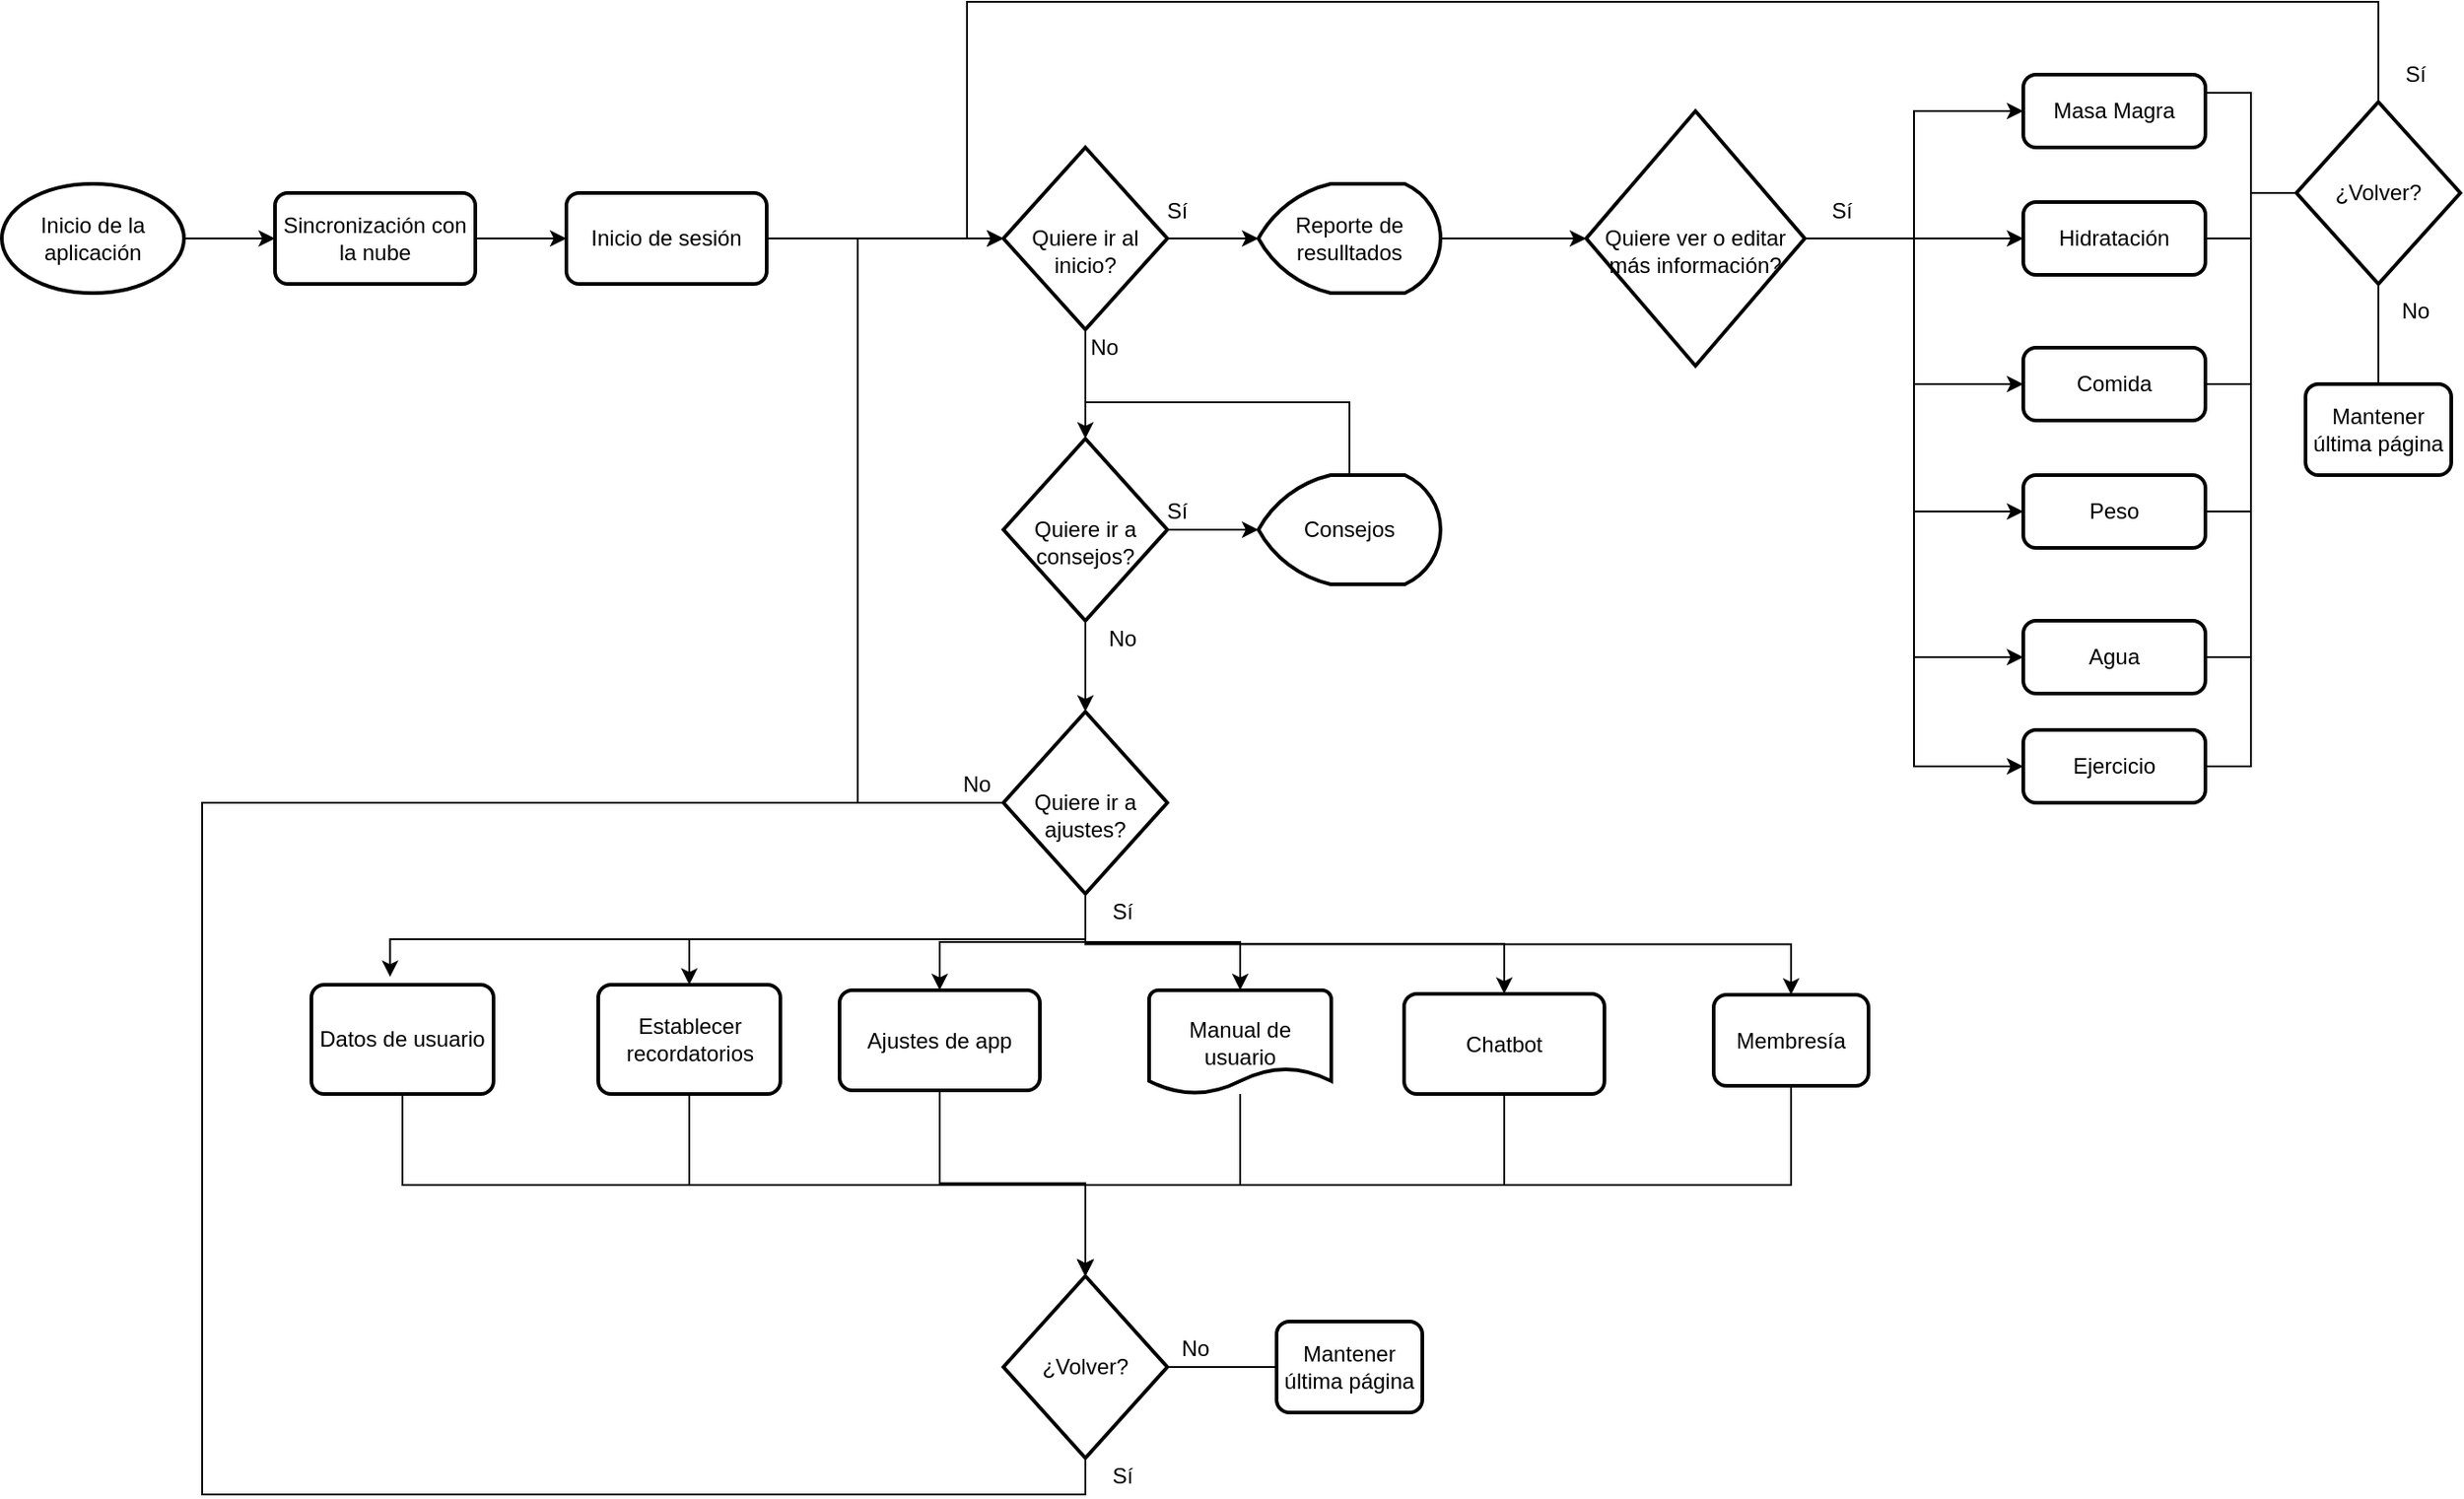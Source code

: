 <mxfile version="15.7.1" type="github">
  <diagram id="03ZAokcntrlKChbKRNU_" name="Page-1">
    <mxGraphModel dx="1635" dy="908" grid="1" gridSize="10" guides="1" tooltips="1" connect="1" arrows="1" fold="1" page="1" pageScale="1" pageWidth="1700" pageHeight="1100" math="0" shadow="0">
      <root>
        <mxCell id="0" />
        <mxCell id="1" parent="0" />
        <mxCell id="kHd_3ohGGgEumY1ikTWk-31" style="edgeStyle=orthogonalEdgeStyle;rounded=0;orthogonalLoop=1;jettySize=auto;html=1;exitX=1;exitY=0.5;exitDx=0;exitDy=0;exitPerimeter=0;entryX=0;entryY=0.5;entryDx=0;entryDy=0;" edge="1" parent="1" source="AI65t0Lun6rir1HkQO0F-2" target="AI65t0Lun6rir1HkQO0F-4">
          <mxGeometry relative="1" as="geometry" />
        </mxCell>
        <mxCell id="AI65t0Lun6rir1HkQO0F-2" value="Inicio de la aplicación" style="strokeWidth=2;html=1;shape=mxgraph.flowchart.start_1;whiteSpace=wrap;" parent="1" vertex="1">
          <mxGeometry x="280" y="190" width="100" height="60" as="geometry" />
        </mxCell>
        <mxCell id="kHd_3ohGGgEumY1ikTWk-33" style="edgeStyle=orthogonalEdgeStyle;rounded=0;orthogonalLoop=1;jettySize=auto;html=1;exitX=1;exitY=0.5;exitDx=0;exitDy=0;entryX=0;entryY=0.5;entryDx=0;entryDy=0;entryPerimeter=0;" edge="1" parent="1" source="AI65t0Lun6rir1HkQO0F-3" target="kHd_3ohGGgEumY1ikTWk-38">
          <mxGeometry relative="1" as="geometry">
            <mxPoint x="760" y="220" as="targetPoint" />
          </mxGeometry>
        </mxCell>
        <mxCell id="AI65t0Lun6rir1HkQO0F-3" value="Inicio de sesión" style="rounded=1;whiteSpace=wrap;html=1;absoluteArcSize=1;arcSize=14;strokeWidth=2;" parent="1" vertex="1">
          <mxGeometry x="590" y="195" width="110" height="50" as="geometry" />
        </mxCell>
        <mxCell id="kHd_3ohGGgEumY1ikTWk-32" style="edgeStyle=orthogonalEdgeStyle;rounded=0;orthogonalLoop=1;jettySize=auto;html=1;exitX=1;exitY=0.5;exitDx=0;exitDy=0;entryX=0;entryY=0.5;entryDx=0;entryDy=0;" edge="1" parent="1" source="AI65t0Lun6rir1HkQO0F-4" target="AI65t0Lun6rir1HkQO0F-3">
          <mxGeometry relative="1" as="geometry" />
        </mxCell>
        <mxCell id="AI65t0Lun6rir1HkQO0F-4" value="Sincronización con la nube" style="rounded=1;whiteSpace=wrap;html=1;absoluteArcSize=1;arcSize=14;strokeWidth=2;" parent="1" vertex="1">
          <mxGeometry x="430" y="195" width="110" height="50" as="geometry" />
        </mxCell>
        <mxCell id="kHd_3ohGGgEumY1ikTWk-112" style="edgeStyle=orthogonalEdgeStyle;rounded=0;orthogonalLoop=1;jettySize=auto;html=1;entryX=0.5;entryY=0;entryDx=0;entryDy=0;entryPerimeter=0;" edge="1" parent="1" source="AI65t0Lun6rir1HkQO0F-13" target="kHd_3ohGGgEumY1ikTWk-105">
          <mxGeometry relative="1" as="geometry" />
        </mxCell>
        <mxCell id="AI65t0Lun6rir1HkQO0F-13" value="Manual de usuario" style="strokeWidth=2;html=1;shape=mxgraph.flowchart.document2;whiteSpace=wrap;size=0.25;" parent="1" vertex="1">
          <mxGeometry x="910" y="633" width="100" height="57" as="geometry" />
        </mxCell>
        <mxCell id="kHd_3ohGGgEumY1ikTWk-123" style="edgeStyle=orthogonalEdgeStyle;rounded=0;orthogonalLoop=1;jettySize=auto;html=1;exitX=1;exitY=0.5;exitDx=0;exitDy=0;entryX=0;entryY=0.5;entryDx=0;entryDy=0;entryPerimeter=0;endArrow=none;endFill=0;" edge="1" parent="1" source="AI65t0Lun6rir1HkQO0F-18" target="kHd_3ohGGgEumY1ikTWk-120">
          <mxGeometry relative="1" as="geometry" />
        </mxCell>
        <mxCell id="AI65t0Lun6rir1HkQO0F-18" value="Comida" style="rounded=1;whiteSpace=wrap;html=1;absoluteArcSize=1;arcSize=14;strokeWidth=2;" parent="1" vertex="1">
          <mxGeometry x="1390" y="280" width="100" height="40" as="geometry" />
        </mxCell>
        <mxCell id="kHd_3ohGGgEumY1ikTWk-124" style="edgeStyle=orthogonalEdgeStyle;rounded=0;orthogonalLoop=1;jettySize=auto;html=1;exitX=1;exitY=0.5;exitDx=0;exitDy=0;entryX=0;entryY=0.5;entryDx=0;entryDy=0;entryPerimeter=0;endArrow=none;endFill=0;" edge="1" parent="1" source="AI65t0Lun6rir1HkQO0F-19" target="kHd_3ohGGgEumY1ikTWk-120">
          <mxGeometry relative="1" as="geometry" />
        </mxCell>
        <mxCell id="AI65t0Lun6rir1HkQO0F-19" value="Peso" style="rounded=1;whiteSpace=wrap;html=1;absoluteArcSize=1;arcSize=14;strokeWidth=2;" parent="1" vertex="1">
          <mxGeometry x="1390" y="350" width="100" height="40" as="geometry" />
        </mxCell>
        <mxCell id="kHd_3ohGGgEumY1ikTWk-125" style="edgeStyle=orthogonalEdgeStyle;rounded=0;orthogonalLoop=1;jettySize=auto;html=1;exitX=1;exitY=0.5;exitDx=0;exitDy=0;entryX=0;entryY=0.5;entryDx=0;entryDy=0;entryPerimeter=0;endArrow=none;endFill=0;" edge="1" parent="1" source="AI65t0Lun6rir1HkQO0F-20" target="kHd_3ohGGgEumY1ikTWk-120">
          <mxGeometry relative="1" as="geometry" />
        </mxCell>
        <mxCell id="AI65t0Lun6rir1HkQO0F-20" value="Agua" style="rounded=1;whiteSpace=wrap;html=1;absoluteArcSize=1;arcSize=14;strokeWidth=2;" parent="1" vertex="1">
          <mxGeometry x="1390" y="430" width="100" height="40" as="geometry" />
        </mxCell>
        <mxCell id="kHd_3ohGGgEumY1ikTWk-110" style="edgeStyle=orthogonalEdgeStyle;rounded=0;orthogonalLoop=1;jettySize=auto;html=1;exitX=0.5;exitY=1;exitDx=0;exitDy=0;entryX=0.5;entryY=0;entryDx=0;entryDy=0;entryPerimeter=0;" edge="1" parent="1" source="AI65t0Lun6rir1HkQO0F-43" target="kHd_3ohGGgEumY1ikTWk-105">
          <mxGeometry relative="1" as="geometry" />
        </mxCell>
        <mxCell id="AI65t0Lun6rir1HkQO0F-43" value="Establecer recordatorios" style="rounded=1;whiteSpace=wrap;html=1;absoluteArcSize=1;arcSize=14;strokeWidth=2;" parent="1" vertex="1">
          <mxGeometry x="607.5" y="630" width="100" height="60" as="geometry" />
        </mxCell>
        <mxCell id="kHd_3ohGGgEumY1ikTWk-111" style="edgeStyle=orthogonalEdgeStyle;rounded=0;orthogonalLoop=1;jettySize=auto;html=1;exitX=0.5;exitY=1;exitDx=0;exitDy=0;entryX=0.5;entryY=0;entryDx=0;entryDy=0;entryPerimeter=0;" edge="1" parent="1" source="AI65t0Lun6rir1HkQO0F-45" target="kHd_3ohGGgEumY1ikTWk-105">
          <mxGeometry relative="1" as="geometry" />
        </mxCell>
        <mxCell id="AI65t0Lun6rir1HkQO0F-45" value="Ajustes de app" style="rounded=1;whiteSpace=wrap;html=1;absoluteArcSize=1;arcSize=14;strokeWidth=2;" parent="1" vertex="1">
          <mxGeometry x="740" y="633" width="110" height="55" as="geometry" />
        </mxCell>
        <mxCell id="kHd_3ohGGgEumY1ikTWk-114" style="edgeStyle=orthogonalEdgeStyle;rounded=0;orthogonalLoop=1;jettySize=auto;html=1;entryX=0.5;entryY=0;entryDx=0;entryDy=0;entryPerimeter=0;" edge="1" parent="1" source="AI65t0Lun6rir1HkQO0F-46" target="kHd_3ohGGgEumY1ikTWk-105">
          <mxGeometry relative="1" as="geometry">
            <Array as="points">
              <mxPoint x="1263" y="740" />
              <mxPoint x="875" y="740" />
            </Array>
          </mxGeometry>
        </mxCell>
        <mxCell id="AI65t0Lun6rir1HkQO0F-46" value="Membresía" style="rounded=1;whiteSpace=wrap;html=1;absoluteArcSize=1;arcSize=14;strokeWidth=2;" parent="1" vertex="1">
          <mxGeometry x="1220" y="635.5" width="85" height="50" as="geometry" />
        </mxCell>
        <mxCell id="kHd_3ohGGgEumY1ikTWk-43" style="edgeStyle=orthogonalEdgeStyle;rounded=0;orthogonalLoop=1;jettySize=auto;html=1;exitX=1;exitY=0.5;exitDx=0;exitDy=0;exitPerimeter=0;" edge="1" parent="1" source="kHd_3ohGGgEumY1ikTWk-38" target="kHd_3ohGGgEumY1ikTWk-41">
          <mxGeometry relative="1" as="geometry" />
        </mxCell>
        <mxCell id="kHd_3ohGGgEumY1ikTWk-56" style="edgeStyle=orthogonalEdgeStyle;rounded=0;orthogonalLoop=1;jettySize=auto;html=1;exitX=0.5;exitY=1;exitDx=0;exitDy=0;exitPerimeter=0;entryX=0.5;entryY=0;entryDx=0;entryDy=0;entryPerimeter=0;" edge="1" parent="1" source="kHd_3ohGGgEumY1ikTWk-38" target="kHd_3ohGGgEumY1ikTWk-39">
          <mxGeometry relative="1" as="geometry" />
        </mxCell>
        <mxCell id="kHd_3ohGGgEumY1ikTWk-38" value="&lt;br&gt;Quiere ir al inicio?" style="strokeWidth=2;html=1;shape=mxgraph.flowchart.decision;whiteSpace=wrap;" vertex="1" parent="1">
          <mxGeometry x="830" y="170" width="90" height="100" as="geometry" />
        </mxCell>
        <mxCell id="kHd_3ohGGgEumY1ikTWk-42" style="edgeStyle=orthogonalEdgeStyle;rounded=0;orthogonalLoop=1;jettySize=auto;html=1;exitX=1;exitY=0.5;exitDx=0;exitDy=0;exitPerimeter=0;entryX=0;entryY=0.5;entryDx=0;entryDy=0;entryPerimeter=0;" edge="1" parent="1" source="kHd_3ohGGgEumY1ikTWk-39" target="kHd_3ohGGgEumY1ikTWk-88">
          <mxGeometry relative="1" as="geometry">
            <mxPoint x="970" y="380" as="targetPoint" />
          </mxGeometry>
        </mxCell>
        <mxCell id="kHd_3ohGGgEumY1ikTWk-57" style="edgeStyle=orthogonalEdgeStyle;rounded=0;orthogonalLoop=1;jettySize=auto;html=1;exitX=0.5;exitY=1;exitDx=0;exitDy=0;exitPerimeter=0;entryX=0.5;entryY=0;entryDx=0;entryDy=0;entryPerimeter=0;" edge="1" parent="1" source="kHd_3ohGGgEumY1ikTWk-39" target="kHd_3ohGGgEumY1ikTWk-40">
          <mxGeometry relative="1" as="geometry" />
        </mxCell>
        <mxCell id="kHd_3ohGGgEumY1ikTWk-39" value="&lt;br&gt;Quiere ir a consejos?" style="strokeWidth=2;html=1;shape=mxgraph.flowchart.decision;whiteSpace=wrap;" vertex="1" parent="1">
          <mxGeometry x="830" y="330" width="90" height="100" as="geometry" />
        </mxCell>
        <mxCell id="kHd_3ohGGgEumY1ikTWk-58" style="edgeStyle=orthogonalEdgeStyle;rounded=0;orthogonalLoop=1;jettySize=auto;html=1;exitX=0;exitY=0.5;exitDx=0;exitDy=0;exitPerimeter=0;entryX=0;entryY=0.5;entryDx=0;entryDy=0;entryPerimeter=0;" edge="1" parent="1" source="kHd_3ohGGgEumY1ikTWk-40" target="kHd_3ohGGgEumY1ikTWk-38">
          <mxGeometry relative="1" as="geometry">
            <Array as="points">
              <mxPoint x="750" y="530" />
              <mxPoint x="750" y="220" />
            </Array>
          </mxGeometry>
        </mxCell>
        <mxCell id="kHd_3ohGGgEumY1ikTWk-60" style="edgeStyle=orthogonalEdgeStyle;rounded=0;orthogonalLoop=1;jettySize=auto;html=1;exitX=0.5;exitY=1;exitDx=0;exitDy=0;exitPerimeter=0;entryX=0.432;entryY=-0.072;entryDx=0;entryDy=0;entryPerimeter=0;" edge="1" parent="1" source="kHd_3ohGGgEumY1ikTWk-40" target="kHd_3ohGGgEumY1ikTWk-108">
          <mxGeometry relative="1" as="geometry">
            <mxPoint x="500" y="630" as="targetPoint" />
          </mxGeometry>
        </mxCell>
        <mxCell id="kHd_3ohGGgEumY1ikTWk-61" style="edgeStyle=orthogonalEdgeStyle;rounded=0;orthogonalLoop=1;jettySize=auto;html=1;exitX=0.5;exitY=1;exitDx=0;exitDy=0;exitPerimeter=0;entryX=0.5;entryY=0;entryDx=0;entryDy=0;" edge="1" parent="1" source="kHd_3ohGGgEumY1ikTWk-40" target="AI65t0Lun6rir1HkQO0F-43">
          <mxGeometry relative="1" as="geometry" />
        </mxCell>
        <mxCell id="kHd_3ohGGgEumY1ikTWk-64" style="edgeStyle=orthogonalEdgeStyle;rounded=0;orthogonalLoop=1;jettySize=auto;html=1;exitX=0.5;exitY=1;exitDx=0;exitDy=0;exitPerimeter=0;entryX=0.5;entryY=0;entryDx=0;entryDy=0;" edge="1" parent="1" source="kHd_3ohGGgEumY1ikTWk-40" target="AI65t0Lun6rir1HkQO0F-45">
          <mxGeometry relative="1" as="geometry" />
        </mxCell>
        <mxCell id="kHd_3ohGGgEumY1ikTWk-66" style="edgeStyle=orthogonalEdgeStyle;rounded=0;orthogonalLoop=1;jettySize=auto;html=1;exitX=0.5;exitY=1;exitDx=0;exitDy=0;exitPerimeter=0;entryX=0.5;entryY=0;entryDx=0;entryDy=0;entryPerimeter=0;" edge="1" parent="1" source="kHd_3ohGGgEumY1ikTWk-40" target="AI65t0Lun6rir1HkQO0F-13">
          <mxGeometry relative="1" as="geometry" />
        </mxCell>
        <mxCell id="kHd_3ohGGgEumY1ikTWk-70" style="edgeStyle=orthogonalEdgeStyle;rounded=0;orthogonalLoop=1;jettySize=auto;html=1;exitX=0.5;exitY=1;exitDx=0;exitDy=0;exitPerimeter=0;entryX=0.5;entryY=0;entryDx=0;entryDy=0;" edge="1" parent="1" source="kHd_3ohGGgEumY1ikTWk-40" target="kHd_3ohGGgEumY1ikTWk-69">
          <mxGeometry relative="1" as="geometry" />
        </mxCell>
        <mxCell id="kHd_3ohGGgEumY1ikTWk-71" style="edgeStyle=orthogonalEdgeStyle;rounded=0;orthogonalLoop=1;jettySize=auto;html=1;exitX=0.5;exitY=1;exitDx=0;exitDy=0;exitPerimeter=0;" edge="1" parent="1" source="kHd_3ohGGgEumY1ikTWk-40" target="AI65t0Lun6rir1HkQO0F-46">
          <mxGeometry relative="1" as="geometry" />
        </mxCell>
        <mxCell id="kHd_3ohGGgEumY1ikTWk-40" value="&lt;br&gt;Quiere ir a ajustes?" style="strokeWidth=2;html=1;shape=mxgraph.flowchart.decision;whiteSpace=wrap;" vertex="1" parent="1">
          <mxGeometry x="830" y="480" width="90" height="100" as="geometry" />
        </mxCell>
        <mxCell id="kHd_3ohGGgEumY1ikTWk-92" style="edgeStyle=orthogonalEdgeStyle;rounded=0;orthogonalLoop=1;jettySize=auto;html=1;exitX=1;exitY=0.5;exitDx=0;exitDy=0;exitPerimeter=0;entryX=0;entryY=0.5;entryDx=0;entryDy=0;entryPerimeter=0;" edge="1" parent="1" source="kHd_3ohGGgEumY1ikTWk-41" target="kHd_3ohGGgEumY1ikTWk-89">
          <mxGeometry relative="1" as="geometry" />
        </mxCell>
        <mxCell id="kHd_3ohGGgEumY1ikTWk-41" value="Reporte de resulltados" style="strokeWidth=2;html=1;shape=mxgraph.flowchart.display;whiteSpace=wrap;" vertex="1" parent="1">
          <mxGeometry x="970" y="190" width="100" height="60" as="geometry" />
        </mxCell>
        <mxCell id="kHd_3ohGGgEumY1ikTWk-113" style="edgeStyle=orthogonalEdgeStyle;rounded=0;orthogonalLoop=1;jettySize=auto;html=1;exitX=0.5;exitY=1;exitDx=0;exitDy=0;entryX=0.5;entryY=0;entryDx=0;entryDy=0;entryPerimeter=0;" edge="1" parent="1" source="kHd_3ohGGgEumY1ikTWk-69" target="kHd_3ohGGgEumY1ikTWk-105">
          <mxGeometry relative="1" as="geometry" />
        </mxCell>
        <mxCell id="kHd_3ohGGgEumY1ikTWk-69" value="Chatbot" style="rounded=1;whiteSpace=wrap;html=1;absoluteArcSize=1;arcSize=14;strokeWidth=2;" vertex="1" parent="1">
          <mxGeometry x="1050" y="635" width="110" height="55" as="geometry" />
        </mxCell>
        <mxCell id="kHd_3ohGGgEumY1ikTWk-81" value="Sí" style="text;html=1;align=center;verticalAlign=middle;resizable=0;points=[];autosize=1;strokeColor=none;fillColor=none;" vertex="1" parent="1">
          <mxGeometry x="910" y="360" width="30" height="20" as="geometry" />
        </mxCell>
        <mxCell id="kHd_3ohGGgEumY1ikTWk-82" value="Sí" style="text;html=1;align=center;verticalAlign=middle;resizable=0;points=[];autosize=1;strokeColor=none;fillColor=none;" vertex="1" parent="1">
          <mxGeometry x="880" y="580" width="30" height="20" as="geometry" />
        </mxCell>
        <mxCell id="kHd_3ohGGgEumY1ikTWk-83" value="Sí" style="text;html=1;align=center;verticalAlign=middle;resizable=0;points=[];autosize=1;strokeColor=none;fillColor=none;" vertex="1" parent="1">
          <mxGeometry x="910" y="195" width="30" height="20" as="geometry" />
        </mxCell>
        <mxCell id="kHd_3ohGGgEumY1ikTWk-84" value="No" style="text;html=1;align=center;verticalAlign=middle;resizable=0;points=[];autosize=1;strokeColor=none;fillColor=none;" vertex="1" parent="1">
          <mxGeometry x="880" y="430" width="30" height="20" as="geometry" />
        </mxCell>
        <mxCell id="kHd_3ohGGgEumY1ikTWk-85" value="No" style="text;html=1;align=center;verticalAlign=middle;resizable=0;points=[];autosize=1;strokeColor=none;fillColor=none;" vertex="1" parent="1">
          <mxGeometry x="800" y="510" width="30" height="20" as="geometry" />
        </mxCell>
        <mxCell id="kHd_3ohGGgEumY1ikTWk-86" value="No" style="text;html=1;align=center;verticalAlign=middle;resizable=0;points=[];autosize=1;strokeColor=none;fillColor=none;" vertex="1" parent="1">
          <mxGeometry x="870" y="270" width="30" height="20" as="geometry" />
        </mxCell>
        <mxCell id="kHd_3ohGGgEumY1ikTWk-135" style="edgeStyle=orthogonalEdgeStyle;rounded=0;orthogonalLoop=1;jettySize=auto;html=1;exitX=0.5;exitY=0;exitDx=0;exitDy=0;exitPerimeter=0;entryX=0.5;entryY=0;entryDx=0;entryDy=0;entryPerimeter=0;endArrow=none;endFill=0;" edge="1" parent="1" source="kHd_3ohGGgEumY1ikTWk-88" target="kHd_3ohGGgEumY1ikTWk-39">
          <mxGeometry relative="1" as="geometry">
            <Array as="points">
              <mxPoint x="1020" y="310" />
              <mxPoint x="875" y="310" />
            </Array>
          </mxGeometry>
        </mxCell>
        <mxCell id="kHd_3ohGGgEumY1ikTWk-88" value="Consejos" style="strokeWidth=2;html=1;shape=mxgraph.flowchart.display;whiteSpace=wrap;" vertex="1" parent="1">
          <mxGeometry x="970" y="350" width="100" height="60" as="geometry" />
        </mxCell>
        <mxCell id="kHd_3ohGGgEumY1ikTWk-95" style="edgeStyle=orthogonalEdgeStyle;rounded=0;orthogonalLoop=1;jettySize=auto;html=1;exitX=1;exitY=0.5;exitDx=0;exitDy=0;exitPerimeter=0;entryX=0;entryY=0.5;entryDx=0;entryDy=0;" edge="1" parent="1" source="kHd_3ohGGgEumY1ikTWk-89" target="kHd_3ohGGgEumY1ikTWk-94">
          <mxGeometry relative="1" as="geometry" />
        </mxCell>
        <mxCell id="kHd_3ohGGgEumY1ikTWk-96" style="edgeStyle=orthogonalEdgeStyle;rounded=0;orthogonalLoop=1;jettySize=auto;html=1;exitX=1;exitY=0.5;exitDx=0;exitDy=0;exitPerimeter=0;entryX=0;entryY=0.5;entryDx=0;entryDy=0;" edge="1" parent="1" source="kHd_3ohGGgEumY1ikTWk-89" target="kHd_3ohGGgEumY1ikTWk-93">
          <mxGeometry relative="1" as="geometry" />
        </mxCell>
        <mxCell id="kHd_3ohGGgEumY1ikTWk-97" style="edgeStyle=orthogonalEdgeStyle;rounded=0;orthogonalLoop=1;jettySize=auto;html=1;exitX=1;exitY=0.5;exitDx=0;exitDy=0;exitPerimeter=0;entryX=0;entryY=0.5;entryDx=0;entryDy=0;" edge="1" parent="1" source="kHd_3ohGGgEumY1ikTWk-89" target="AI65t0Lun6rir1HkQO0F-18">
          <mxGeometry relative="1" as="geometry" />
        </mxCell>
        <mxCell id="kHd_3ohGGgEumY1ikTWk-98" style="edgeStyle=orthogonalEdgeStyle;rounded=0;orthogonalLoop=1;jettySize=auto;html=1;exitX=1;exitY=0.5;exitDx=0;exitDy=0;exitPerimeter=0;entryX=0;entryY=0.5;entryDx=0;entryDy=0;" edge="1" parent="1" source="kHd_3ohGGgEumY1ikTWk-89" target="AI65t0Lun6rir1HkQO0F-19">
          <mxGeometry relative="1" as="geometry" />
        </mxCell>
        <mxCell id="kHd_3ohGGgEumY1ikTWk-99" style="edgeStyle=orthogonalEdgeStyle;rounded=0;orthogonalLoop=1;jettySize=auto;html=1;exitX=1;exitY=0.5;exitDx=0;exitDy=0;exitPerimeter=0;entryX=0;entryY=0.5;entryDx=0;entryDy=0;" edge="1" parent="1" source="kHd_3ohGGgEumY1ikTWk-89" target="AI65t0Lun6rir1HkQO0F-20">
          <mxGeometry relative="1" as="geometry" />
        </mxCell>
        <mxCell id="kHd_3ohGGgEumY1ikTWk-102" style="edgeStyle=orthogonalEdgeStyle;rounded=0;orthogonalLoop=1;jettySize=auto;html=1;exitX=1;exitY=0.5;exitDx=0;exitDy=0;exitPerimeter=0;entryX=0;entryY=0.5;entryDx=0;entryDy=0;" edge="1" parent="1" source="kHd_3ohGGgEumY1ikTWk-89" target="kHd_3ohGGgEumY1ikTWk-101">
          <mxGeometry relative="1" as="geometry" />
        </mxCell>
        <mxCell id="kHd_3ohGGgEumY1ikTWk-89" value="&lt;br&gt;Quiere ver o editar más información?" style="strokeWidth=2;html=1;shape=mxgraph.flowchart.decision;whiteSpace=wrap;" vertex="1" parent="1">
          <mxGeometry x="1150" y="150" width="120" height="140" as="geometry" />
        </mxCell>
        <mxCell id="kHd_3ohGGgEumY1ikTWk-121" style="edgeStyle=orthogonalEdgeStyle;rounded=0;orthogonalLoop=1;jettySize=auto;html=1;exitX=1;exitY=0.5;exitDx=0;exitDy=0;entryX=0;entryY=0.5;entryDx=0;entryDy=0;entryPerimeter=0;endArrow=none;endFill=0;" edge="1" parent="1" source="kHd_3ohGGgEumY1ikTWk-93" target="kHd_3ohGGgEumY1ikTWk-120">
          <mxGeometry relative="1" as="geometry" />
        </mxCell>
        <mxCell id="kHd_3ohGGgEumY1ikTWk-93" value="Hidratación" style="rounded=1;whiteSpace=wrap;html=1;absoluteArcSize=1;arcSize=14;strokeWidth=2;" vertex="1" parent="1">
          <mxGeometry x="1390" y="200" width="100" height="40" as="geometry" />
        </mxCell>
        <mxCell id="kHd_3ohGGgEumY1ikTWk-122" style="edgeStyle=orthogonalEdgeStyle;rounded=0;orthogonalLoop=1;jettySize=auto;html=1;exitX=1;exitY=0.25;exitDx=0;exitDy=0;entryX=0;entryY=0.5;entryDx=0;entryDy=0;entryPerimeter=0;endArrow=none;endFill=0;" edge="1" parent="1" source="kHd_3ohGGgEumY1ikTWk-94" target="kHd_3ohGGgEumY1ikTWk-120">
          <mxGeometry relative="1" as="geometry" />
        </mxCell>
        <mxCell id="kHd_3ohGGgEumY1ikTWk-94" value="Masa Magra" style="rounded=1;whiteSpace=wrap;html=1;absoluteArcSize=1;arcSize=14;strokeWidth=2;" vertex="1" parent="1">
          <mxGeometry x="1390" y="130" width="100" height="40" as="geometry" />
        </mxCell>
        <mxCell id="kHd_3ohGGgEumY1ikTWk-126" style="edgeStyle=orthogonalEdgeStyle;rounded=0;orthogonalLoop=1;jettySize=auto;html=1;exitX=1;exitY=0.5;exitDx=0;exitDy=0;entryX=0;entryY=0.5;entryDx=0;entryDy=0;entryPerimeter=0;endArrow=none;endFill=0;" edge="1" parent="1" source="kHd_3ohGGgEumY1ikTWk-101" target="kHd_3ohGGgEumY1ikTWk-120">
          <mxGeometry relative="1" as="geometry" />
        </mxCell>
        <mxCell id="kHd_3ohGGgEumY1ikTWk-101" value="Ejercicio" style="rounded=1;whiteSpace=wrap;html=1;absoluteArcSize=1;arcSize=14;strokeWidth=2;" vertex="1" parent="1">
          <mxGeometry x="1390" y="490" width="100" height="40" as="geometry" />
        </mxCell>
        <mxCell id="kHd_3ohGGgEumY1ikTWk-103" value="Sí" style="text;html=1;align=center;verticalAlign=middle;resizable=0;points=[];autosize=1;strokeColor=none;fillColor=none;" vertex="1" parent="1">
          <mxGeometry x="1275" y="195" width="30" height="20" as="geometry" />
        </mxCell>
        <mxCell id="kHd_3ohGGgEumY1ikTWk-115" style="edgeStyle=orthogonalEdgeStyle;rounded=0;orthogonalLoop=1;jettySize=auto;html=1;exitX=0.5;exitY=1;exitDx=0;exitDy=0;exitPerimeter=0;entryX=0;entryY=0.5;entryDx=0;entryDy=0;entryPerimeter=0;endArrow=none;endFill=0;" edge="1" parent="1" source="kHd_3ohGGgEumY1ikTWk-105" target="kHd_3ohGGgEumY1ikTWk-40">
          <mxGeometry relative="1" as="geometry">
            <Array as="points">
              <mxPoint x="875" y="910" />
              <mxPoint x="390" y="910" />
              <mxPoint x="390" y="530" />
            </Array>
          </mxGeometry>
        </mxCell>
        <mxCell id="kHd_3ohGGgEumY1ikTWk-118" style="edgeStyle=orthogonalEdgeStyle;rounded=0;orthogonalLoop=1;jettySize=auto;html=1;exitX=1;exitY=0.5;exitDx=0;exitDy=0;exitPerimeter=0;entryX=0;entryY=0.5;entryDx=0;entryDy=0;endArrow=none;endFill=0;" edge="1" parent="1" source="kHd_3ohGGgEumY1ikTWk-105" target="kHd_3ohGGgEumY1ikTWk-117">
          <mxGeometry relative="1" as="geometry" />
        </mxCell>
        <mxCell id="kHd_3ohGGgEumY1ikTWk-105" value="¿Volver?" style="strokeWidth=2;html=1;shape=mxgraph.flowchart.decision;whiteSpace=wrap;" vertex="1" parent="1">
          <mxGeometry x="830" y="790" width="90" height="100" as="geometry" />
        </mxCell>
        <mxCell id="kHd_3ohGGgEumY1ikTWk-109" style="edgeStyle=orthogonalEdgeStyle;rounded=0;orthogonalLoop=1;jettySize=auto;html=1;exitX=0.5;exitY=1;exitDx=0;exitDy=0;entryX=0.5;entryY=0;entryDx=0;entryDy=0;entryPerimeter=0;" edge="1" parent="1" source="kHd_3ohGGgEumY1ikTWk-108" target="kHd_3ohGGgEumY1ikTWk-105">
          <mxGeometry relative="1" as="geometry" />
        </mxCell>
        <mxCell id="kHd_3ohGGgEumY1ikTWk-108" value="Datos de usuario" style="rounded=1;whiteSpace=wrap;html=1;absoluteArcSize=1;arcSize=14;strokeWidth=2;" vertex="1" parent="1">
          <mxGeometry x="450" y="630" width="100" height="60" as="geometry" />
        </mxCell>
        <mxCell id="kHd_3ohGGgEumY1ikTWk-116" value="Sí" style="text;html=1;align=center;verticalAlign=middle;resizable=0;points=[];autosize=1;strokeColor=none;fillColor=none;" vertex="1" parent="1">
          <mxGeometry x="880" y="890" width="30" height="20" as="geometry" />
        </mxCell>
        <mxCell id="kHd_3ohGGgEumY1ikTWk-117" value="Mantener última página" style="rounded=1;whiteSpace=wrap;html=1;absoluteArcSize=1;arcSize=14;strokeWidth=2;" vertex="1" parent="1">
          <mxGeometry x="980" y="815" width="80" height="50" as="geometry" />
        </mxCell>
        <mxCell id="kHd_3ohGGgEumY1ikTWk-119" value="No" style="text;html=1;align=center;verticalAlign=middle;resizable=0;points=[];autosize=1;strokeColor=none;fillColor=none;" vertex="1" parent="1">
          <mxGeometry x="920" y="820" width="30" height="20" as="geometry" />
        </mxCell>
        <mxCell id="kHd_3ohGGgEumY1ikTWk-130" style="edgeStyle=orthogonalEdgeStyle;rounded=0;orthogonalLoop=1;jettySize=auto;html=1;exitX=0.5;exitY=0;exitDx=0;exitDy=0;exitPerimeter=0;entryX=0;entryY=0.5;entryDx=0;entryDy=0;entryPerimeter=0;endArrow=none;endFill=0;" edge="1" parent="1" source="kHd_3ohGGgEumY1ikTWk-120" target="kHd_3ohGGgEumY1ikTWk-38">
          <mxGeometry relative="1" as="geometry">
            <Array as="points">
              <mxPoint x="1585" y="90" />
              <mxPoint x="810" y="90" />
              <mxPoint x="810" y="220" />
            </Array>
          </mxGeometry>
        </mxCell>
        <mxCell id="kHd_3ohGGgEumY1ikTWk-133" style="edgeStyle=orthogonalEdgeStyle;rounded=0;orthogonalLoop=1;jettySize=auto;html=1;exitX=0.5;exitY=1;exitDx=0;exitDy=0;exitPerimeter=0;entryX=0.5;entryY=0;entryDx=0;entryDy=0;endArrow=none;endFill=0;" edge="1" parent="1" source="kHd_3ohGGgEumY1ikTWk-120" target="kHd_3ohGGgEumY1ikTWk-132">
          <mxGeometry relative="1" as="geometry" />
        </mxCell>
        <mxCell id="kHd_3ohGGgEumY1ikTWk-120" value="¿Volver?" style="strokeWidth=2;html=1;shape=mxgraph.flowchart.decision;whiteSpace=wrap;" vertex="1" parent="1">
          <mxGeometry x="1540" y="145" width="90" height="100" as="geometry" />
        </mxCell>
        <mxCell id="kHd_3ohGGgEumY1ikTWk-131" value="Sí" style="text;html=1;align=center;verticalAlign=middle;resizable=0;points=[];autosize=1;strokeColor=none;fillColor=none;" vertex="1" parent="1">
          <mxGeometry x="1590" y="120" width="30" height="20" as="geometry" />
        </mxCell>
        <mxCell id="kHd_3ohGGgEumY1ikTWk-132" value="Mantener última página" style="rounded=1;whiteSpace=wrap;html=1;absoluteArcSize=1;arcSize=14;strokeWidth=2;" vertex="1" parent="1">
          <mxGeometry x="1545" y="300" width="80" height="50" as="geometry" />
        </mxCell>
        <mxCell id="kHd_3ohGGgEumY1ikTWk-134" value="No" style="text;html=1;align=center;verticalAlign=middle;resizable=0;points=[];autosize=1;strokeColor=none;fillColor=none;" vertex="1" parent="1">
          <mxGeometry x="1590" y="250" width="30" height="20" as="geometry" />
        </mxCell>
      </root>
    </mxGraphModel>
  </diagram>
</mxfile>
